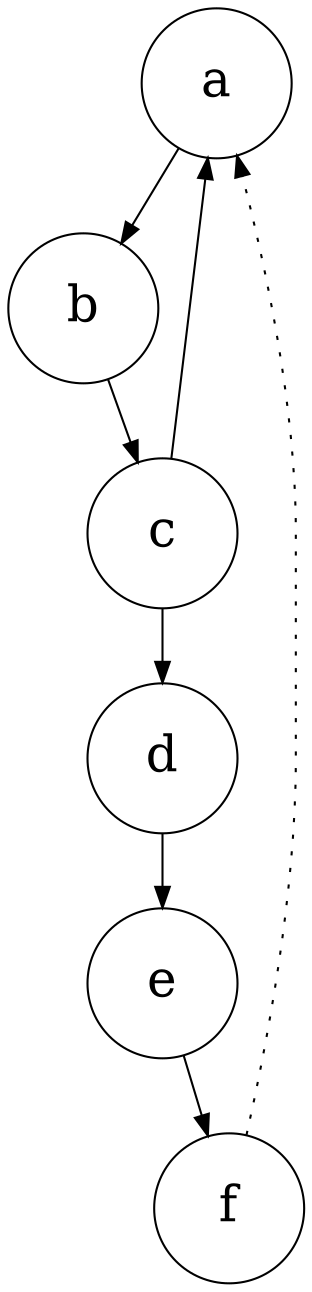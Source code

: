 digraph tail {
  graph [margin="0,0"]
  node [shape=circle, fixedsize=true, width=1.0, height=1.0, fontsize=24]
  a -> b -> c -> d -> e -> f
  c -> a
  f -> a [style=dotted]
}
